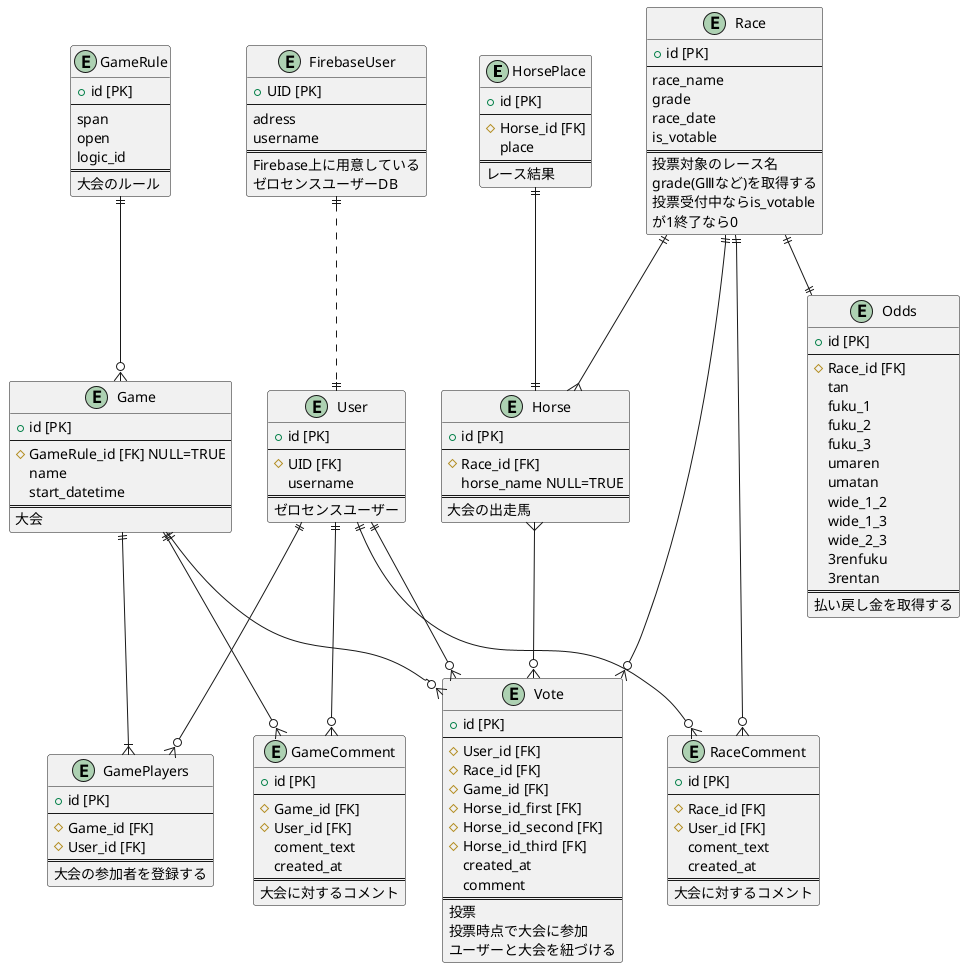 @startuml 20230907_ER図


entity HorsePlace {
  + id [PK]
  --
  # Horse_id [FK]
  place
  ==
  レース結果
}

entity User {
  + id [PK]
  --
  # UID [FK]
  username
  ==
  ゼロセンスユーザー
}

entity FirebaseUser {
  + UID [PK]
  --
  adress 
  username
  ==
  Firebase上に用意している
  ゼロセンスユーザーDB
}

entity Game {
  + id [PK]
  --
  # GameRule_id [FK] NULL=TRUE
  name
  start_datetime
  ==
  大会
}

entity GameRule {
  + id [PK]
  --
  span
  open
  logic_id
  ==
  大会のルール
}

entity Vote {
  + id [PK]
  --
  # User_id [FK]
  # Race_id [FK]
  # Game_id [FK]
  # Horse_id_first [FK]
  # Horse_id_second [FK]
  # Horse_id_third [FK]
  created_at
  comment
  ==
  投票
  投票時点で大会に参加
  ユーザーと大会を紐づける
}

entity Race{
  + id [PK]
  --
  race_name
  grade
  race_date
  is_votable
  ==
  投票対象のレース名
  grade(GⅢなど)を取得する  
  投票受付中ならis_votable
  が1終了なら0
}

entity Horse {
  + id [PK]
  --
  # Race_id [FK] 
  horse_name NULL=TRUE
  ==
  大会の出走馬
}

entity Odds {
  + id [PK]
  --
  # Race_id [FK]
  tan
  fuku_1
  fuku_2
  fuku_3
  umaren
  umatan
  wide_1_2
  wide_1_3
  wide_2_3
  3renfuku
  3rentan
  ==
  払い戻し金を取得する
}

entity GameComment {
  + id [PK]
  --
  # Game_id [FK]
  # User_id [FK]
  coment_text
  created_at
  ==
  大会に対するコメント
}

entity GamePlayers {
  + id [PK]
  --
  # Game_id [FK]
  # User_id [FK]
  ==
  大会の参加者を登録する
}

entity RaceComment {
  + id [PK]
  --
  # Race_id [FK]
  # User_id [FK]
  coment_text
  created_at
  ==
  大会に対するコメント
}

Race ||--|| Odds
User ||--o{ Vote
Horse }--o{ Vote
Race ||--o{ Vote
Game ||--o{ Vote
Race ||--{ Horse
User ||--o{ GameComment
Game ||--o{ GameComment
User ||--o{ RaceComment
Race ||--o{ RaceComment
GameRule ||--o{ Game
HorsePlace ||--|| Horse
FirebaseUser ||..|| User
Game ||--|{ GamePlayers
User ||--o{ GamePlayers
@enduml

